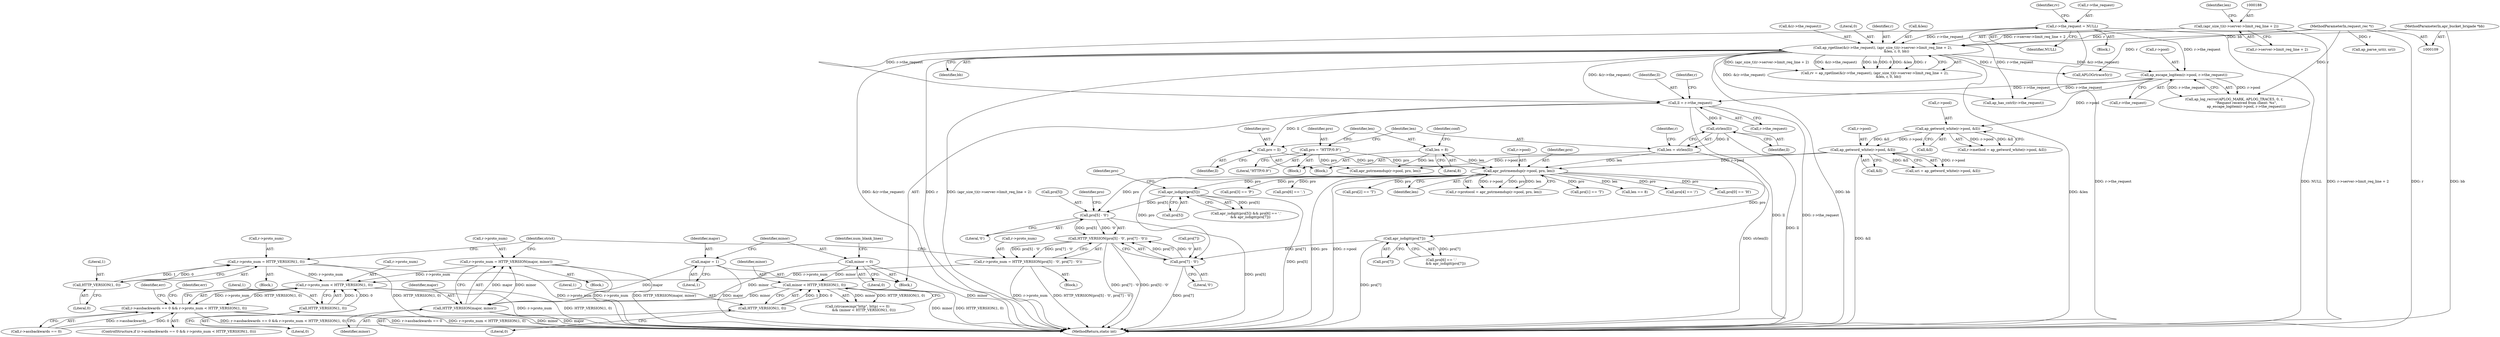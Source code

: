 digraph "0_httpd_6a974059190b8a0c7e499f4ab12fe108127099cb@pointer" {
"1000610" [label="(Call,r->proto_num < HTTP_VERSION(1, 0))"];
"1000532" [label="(Call,r->proto_num = HTTP_VERSION(major, minor))"];
"1000536" [label="(Call,HTTP_VERSION(major, minor))"];
"1000117" [label="(Call,major = 1)"];
"1000526" [label="(Call,minor < HTTP_VERSION(1, 0))"];
"1000121" [label="(Call,minor = 0)"];
"1000528" [label="(Call,HTTP_VERSION(1, 0))"];
"1000476" [label="(Call,r->proto_num = HTTP_VERSION(pro[5] - '0', pro[7] - '0'))"];
"1000480" [label="(Call,HTTP_VERSION(pro[5] - '0', pro[7] - '0'))"];
"1000481" [label="(Call,pro[5] - '0')"];
"1000419" [label="(Call,apr_pstrmemdup(r->pool, pro, len))"];
"1000305" [label="(Call,ap_getword_white(r->pool, &ll))"];
"1000297" [label="(Call,ap_getword_white(r->pool, &ll))"];
"1000276" [label="(Call,ap_escape_logitem(r->pool, r->the_request))"];
"1000175" [label="(Call,r->the_request = NULL)"];
"1000182" [label="(Call,ap_rgetline(&(r->the_request), (apr_size_t)(r->server->limit_req_line + 2),\n                         &len, r, 0, bb))"];
"1000187" [label="(Call,(apr_size_t)(r->server->limit_req_line + 2))"];
"1000110" [label="(MethodParameterIn,request_rec *r)"];
"1000111" [label="(MethodParameterIn,apr_bucket_brigade *bb)"];
"1000352" [label="(Call,pro = ll)"];
"1000288" [label="(Call,ll = r->the_request)"];
"1000366" [label="(Call,pro = \"HTTP/0.9\")"];
"1000355" [label="(Call,len = strlen(ll))"];
"1000357" [label="(Call,strlen(ll))"];
"1000369" [label="(Call,len = 8)"];
"1000461" [label="(Call,apr_isdigit(pro[5]))"];
"1000486" [label="(Call,pro[7] - '0')"];
"1000471" [label="(Call,apr_isdigit(pro[7]))"];
"1000541" [label="(Call,r->proto_num = HTTP_VERSION(1, 0))"];
"1000545" [label="(Call,HTTP_VERSION(1, 0))"];
"1000614" [label="(Call,HTTP_VERSION(1, 0))"];
"1000604" [label="(Call,r->assbackwards == 0 && r->proto_num < HTTP_VERSION(1, 0))"];
"1000465" [label="(Call,pro[6] == '.'\n        && apr_isdigit(pro[7]))"];
"1000388" [label="(Call,apr_pstrmemdup(r->pool, pro, len))"];
"1000443" [label="(Call,pro[2] == 'T')"];
"1000277" [label="(Call,r->pool)"];
"1000420" [label="(Call,r->pool)"];
"1000118" [label="(Identifier,major)"];
"1000367" [label="(Identifier,pro)"];
"1000536" [label="(Call,HTTP_VERSION(major, minor))"];
"1000623" [label="(Identifier,err)"];
"1000357" [label="(Call,strlen(ll))"];
"1000604" [label="(Call,r->assbackwards == 0 && r->proto_num < HTTP_VERSION(1, 0))"];
"1000187" [label="(Call,(apr_size_t)(r->server->limit_req_line + 2))"];
"1000417" [label="(Identifier,r)"];
"1000369" [label="(Call,len = 8)"];
"1000547" [label="(Literal,0)"];
"1000183" [label="(Call,&(r->the_request))"];
"1000615" [label="(Literal,1)"];
"1000472" [label="(Call,pro[7])"];
"1000375" [label="(Identifier,conf)"];
"1000301" [label="(Call,&ll)"];
"1000175" [label="(Call,r->the_request = NULL)"];
"1000371" [label="(Literal,8)"];
"1000298" [label="(Call,r->pool)"];
"1000180" [label="(Call,rv = ap_rgetline(&(r->the_request), (apr_size_t)(r->server->limit_req_line + 2),\n                         &len, r, 0, bb))"];
"1000297" [label="(Call,ap_getword_white(r->pool, &ll))"];
"1000355" [label="(Call,len = strlen(ll))"];
"1000179" [label="(Identifier,NULL)"];
"1000486" [label="(Call,pro[7] - '0')"];
"1000181" [label="(Identifier,rv)"];
"1000270" [label="(Call,ap_log_rerror(APLOG_MARK, APLOG_TRACE5, 0, r,\n                      \"Request received from client: %s\",\n                      ap_escape_logitem(r->pool, r->the_request)))"];
"1000339" [label="(Call,ap_parse_uri(r, uri))"];
"1000199" [label="(Literal,0)"];
"1000423" [label="(Identifier,pro)"];
"1000460" [label="(Call,apr_isdigit(pro[5]) && pro[6] == '.'\n        && apr_isdigit(pro[7]))"];
"1000173" [label="(Block,)"];
"1000520" [label="(Call,(strcasecmp(\"http\", http) == 0)\n            && (minor < HTTP_VERSION(1, 0)))"];
"1000526" [label="(Call,minor < HTTP_VERSION(1, 0))"];
"1000541" [label="(Call,r->proto_num = HTTP_VERSION(1, 0))"];
"1000366" [label="(Call,pro = \"HTTP/0.9\")"];
"1000542" [label="(Call,r->proto_num)"];
"1000480" [label="(Call,HTTP_VERSION(pro[5] - '0', pro[7] - '0'))"];
"1000123" [label="(Literal,0)"];
"1000424" [label="(Identifier,len)"];
"1000119" [label="(Literal,1)"];
"1000198" [label="(Identifier,r)"];
"1000537" [label="(Identifier,major)"];
"1000485" [label="(Literal,'0')"];
"1000415" [label="(Call,r->protocol = apr_pstrmemdup(r->pool, pro, len))"];
"1000419" [label="(Call,apr_pstrmemdup(r->pool, pro, len))"];
"1000117" [label="(Call,major = 1)"];
"1000189" [label="(Call,r->server->limit_req_line + 2)"];
"1000306" [label="(Call,r->pool)"];
"1000352" [label="(Call,pro = ll)"];
"1000437" [label="(Call,pro[1] == 'T')"];
"1000530" [label="(Literal,0)"];
"1000635" [label="(MethodReturn,static int)"];
"1000303" [label="(Call,uri = ap_getword_white(r->pool, &ll))"];
"1000305" [label="(Call,ap_getword_white(r->pool, &ll))"];
"1000549" [label="(Identifier,strict)"];
"1000427" [label="(Call,len == 8)"];
"1000540" [label="(Block,)"];
"1000532" [label="(Call,r->proto_num = HTTP_VERSION(major, minor))"];
"1000267" [label="(Call,APLOGrtrace5(r))"];
"1000455" [label="(Call,pro[4] == '/')"];
"1000488" [label="(Identifier,pro)"];
"1000461" [label="(Call,apr_isdigit(pro[5]))"];
"1000476" [label="(Call,r->proto_num = HTTP_VERSION(pro[5] - '0', pro[7] - '0'))"];
"1000200" [label="(Identifier,bb)"];
"1000309" [label="(Call,&ll)"];
"1000110" [label="(MethodParameterIn,request_rec *r)"];
"1000531" [label="(Block,)"];
"1000475" [label="(Block,)"];
"1000197" [label="(Identifier,len)"];
"1000468" [label="(Identifier,pro)"];
"1000176" [label="(Call,r->the_request)"];
"1000431" [label="(Call,pro[0] == 'H')"];
"1000614" [label="(Call,HTTP_VERSION(1, 0))"];
"1000546" [label="(Literal,1)"];
"1000121" [label="(Call,minor = 0)"];
"1000112" [label="(Block,)"];
"1000290" [label="(Call,r->the_request)"];
"1000619" [label="(Identifier,err)"];
"1000490" [label="(Literal,'0')"];
"1000346" [label="(Block,)"];
"1000196" [label="(Call,&len)"];
"1000538" [label="(Identifier,minor)"];
"1000293" [label="(Call,r->method = ap_getword_white(r->pool, &ll))"];
"1000545" [label="(Call,HTTP_VERSION(1, 0))"];
"1000122" [label="(Identifier,minor)"];
"1000471" [label="(Call,apr_isdigit(pro[7]))"];
"1000449" [label="(Call,pro[3] == 'P')"];
"1000276" [label="(Call,ap_escape_logitem(r->pool, r->the_request))"];
"1000603" [label="(ControlStructure,if (r->assbackwards == 0 && r->proto_num < HTTP_VERSION(1, 0)))"];
"1000605" [label="(Call,r->assbackwards == 0)"];
"1000288" [label="(Call,ll = r->the_request)"];
"1000529" [label="(Literal,1)"];
"1000610" [label="(Call,r->proto_num < HTTP_VERSION(1, 0))"];
"1000289" [label="(Identifier,ll)"];
"1000477" [label="(Call,r->proto_num)"];
"1000280" [label="(Call,r->the_request)"];
"1000128" [label="(Identifier,num_blank_lines)"];
"1000368" [label="(Literal,\"HTTP/0.9\")"];
"1000295" [label="(Identifier,r)"];
"1000354" [label="(Identifier,ll)"];
"1000182" [label="(Call,ap_rgetline(&(r->the_request), (apr_size_t)(r->server->limit_req_line + 2),\n                         &len, r, 0, bb))"];
"1000487" [label="(Call,pro[7])"];
"1000611" [label="(Call,r->proto_num)"];
"1000466" [label="(Call,pro[6] == '.')"];
"1000370" [label="(Identifier,len)"];
"1000528" [label="(Call,HTTP_VERSION(1, 0))"];
"1000111" [label="(MethodParameterIn,apr_bucket_brigade *bb)"];
"1000356" [label="(Identifier,len)"];
"1000358" [label="(Identifier,ll)"];
"1000616" [label="(Literal,0)"];
"1000482" [label="(Call,pro[5])"];
"1000556" [label="(Call,ap_has_cntrl(r->the_request))"];
"1000360" [label="(Block,)"];
"1000353" [label="(Identifier,pro)"];
"1000462" [label="(Call,pro[5])"];
"1000481" [label="(Call,pro[5] - '0')"];
"1000527" [label="(Identifier,minor)"];
"1000533" [label="(Call,r->proto_num)"];
"1000610" -> "1000604"  [label="AST: "];
"1000610" -> "1000614"  [label="CFG: "];
"1000611" -> "1000610"  [label="AST: "];
"1000614" -> "1000610"  [label="AST: "];
"1000604" -> "1000610"  [label="CFG: "];
"1000610" -> "1000635"  [label="DDG: HTTP_VERSION(1, 0)"];
"1000610" -> "1000635"  [label="DDG: r->proto_num"];
"1000610" -> "1000604"  [label="DDG: r->proto_num"];
"1000610" -> "1000604"  [label="DDG: HTTP_VERSION(1, 0)"];
"1000532" -> "1000610"  [label="DDG: r->proto_num"];
"1000476" -> "1000610"  [label="DDG: r->proto_num"];
"1000541" -> "1000610"  [label="DDG: r->proto_num"];
"1000614" -> "1000610"  [label="DDG: 1"];
"1000614" -> "1000610"  [label="DDG: 0"];
"1000532" -> "1000531"  [label="AST: "];
"1000532" -> "1000536"  [label="CFG: "];
"1000533" -> "1000532"  [label="AST: "];
"1000536" -> "1000532"  [label="AST: "];
"1000549" -> "1000532"  [label="CFG: "];
"1000532" -> "1000635"  [label="DDG: r->proto_num"];
"1000532" -> "1000635"  [label="DDG: HTTP_VERSION(major, minor)"];
"1000536" -> "1000532"  [label="DDG: major"];
"1000536" -> "1000532"  [label="DDG: minor"];
"1000536" -> "1000538"  [label="CFG: "];
"1000537" -> "1000536"  [label="AST: "];
"1000538" -> "1000536"  [label="AST: "];
"1000536" -> "1000635"  [label="DDG: minor"];
"1000536" -> "1000635"  [label="DDG: major"];
"1000117" -> "1000536"  [label="DDG: major"];
"1000526" -> "1000536"  [label="DDG: minor"];
"1000121" -> "1000536"  [label="DDG: minor"];
"1000117" -> "1000112"  [label="AST: "];
"1000117" -> "1000119"  [label="CFG: "];
"1000118" -> "1000117"  [label="AST: "];
"1000119" -> "1000117"  [label="AST: "];
"1000122" -> "1000117"  [label="CFG: "];
"1000117" -> "1000635"  [label="DDG: major"];
"1000526" -> "1000520"  [label="AST: "];
"1000526" -> "1000528"  [label="CFG: "];
"1000527" -> "1000526"  [label="AST: "];
"1000528" -> "1000526"  [label="AST: "];
"1000520" -> "1000526"  [label="CFG: "];
"1000526" -> "1000635"  [label="DDG: HTTP_VERSION(1, 0)"];
"1000526" -> "1000635"  [label="DDG: minor"];
"1000526" -> "1000520"  [label="DDG: minor"];
"1000526" -> "1000520"  [label="DDG: HTTP_VERSION(1, 0)"];
"1000121" -> "1000526"  [label="DDG: minor"];
"1000528" -> "1000526"  [label="DDG: 1"];
"1000528" -> "1000526"  [label="DDG: 0"];
"1000121" -> "1000112"  [label="AST: "];
"1000121" -> "1000123"  [label="CFG: "];
"1000122" -> "1000121"  [label="AST: "];
"1000123" -> "1000121"  [label="AST: "];
"1000128" -> "1000121"  [label="CFG: "];
"1000121" -> "1000635"  [label="DDG: minor"];
"1000528" -> "1000530"  [label="CFG: "];
"1000529" -> "1000528"  [label="AST: "];
"1000530" -> "1000528"  [label="AST: "];
"1000476" -> "1000475"  [label="AST: "];
"1000476" -> "1000480"  [label="CFG: "];
"1000477" -> "1000476"  [label="AST: "];
"1000480" -> "1000476"  [label="AST: "];
"1000549" -> "1000476"  [label="CFG: "];
"1000476" -> "1000635"  [label="DDG: r->proto_num"];
"1000476" -> "1000635"  [label="DDG: HTTP_VERSION(pro[5] - '0', pro[7] - '0')"];
"1000480" -> "1000476"  [label="DDG: pro[5] - '0'"];
"1000480" -> "1000476"  [label="DDG: pro[7] - '0'"];
"1000480" -> "1000486"  [label="CFG: "];
"1000481" -> "1000480"  [label="AST: "];
"1000486" -> "1000480"  [label="AST: "];
"1000480" -> "1000635"  [label="DDG: pro[7] - '0'"];
"1000480" -> "1000635"  [label="DDG: pro[5] - '0'"];
"1000481" -> "1000480"  [label="DDG: pro[5]"];
"1000481" -> "1000480"  [label="DDG: '0'"];
"1000486" -> "1000480"  [label="DDG: pro[7]"];
"1000486" -> "1000480"  [label="DDG: '0'"];
"1000481" -> "1000485"  [label="CFG: "];
"1000482" -> "1000481"  [label="AST: "];
"1000485" -> "1000481"  [label="AST: "];
"1000488" -> "1000481"  [label="CFG: "];
"1000481" -> "1000635"  [label="DDG: pro[5]"];
"1000419" -> "1000481"  [label="DDG: pro"];
"1000461" -> "1000481"  [label="DDG: pro[5]"];
"1000419" -> "1000415"  [label="AST: "];
"1000419" -> "1000424"  [label="CFG: "];
"1000420" -> "1000419"  [label="AST: "];
"1000423" -> "1000419"  [label="AST: "];
"1000424" -> "1000419"  [label="AST: "];
"1000415" -> "1000419"  [label="CFG: "];
"1000419" -> "1000635"  [label="DDG: r->pool"];
"1000419" -> "1000635"  [label="DDG: pro"];
"1000419" -> "1000415"  [label="DDG: r->pool"];
"1000419" -> "1000415"  [label="DDG: pro"];
"1000419" -> "1000415"  [label="DDG: len"];
"1000305" -> "1000419"  [label="DDG: r->pool"];
"1000352" -> "1000419"  [label="DDG: pro"];
"1000366" -> "1000419"  [label="DDG: pro"];
"1000355" -> "1000419"  [label="DDG: len"];
"1000369" -> "1000419"  [label="DDG: len"];
"1000419" -> "1000427"  [label="DDG: len"];
"1000419" -> "1000431"  [label="DDG: pro"];
"1000419" -> "1000437"  [label="DDG: pro"];
"1000419" -> "1000443"  [label="DDG: pro"];
"1000419" -> "1000449"  [label="DDG: pro"];
"1000419" -> "1000455"  [label="DDG: pro"];
"1000419" -> "1000461"  [label="DDG: pro"];
"1000419" -> "1000466"  [label="DDG: pro"];
"1000419" -> "1000471"  [label="DDG: pro"];
"1000419" -> "1000486"  [label="DDG: pro"];
"1000305" -> "1000303"  [label="AST: "];
"1000305" -> "1000309"  [label="CFG: "];
"1000306" -> "1000305"  [label="AST: "];
"1000309" -> "1000305"  [label="AST: "];
"1000303" -> "1000305"  [label="CFG: "];
"1000305" -> "1000635"  [label="DDG: &ll"];
"1000305" -> "1000303"  [label="DDG: r->pool"];
"1000305" -> "1000303"  [label="DDG: &ll"];
"1000297" -> "1000305"  [label="DDG: r->pool"];
"1000297" -> "1000305"  [label="DDG: &ll"];
"1000305" -> "1000388"  [label="DDG: r->pool"];
"1000297" -> "1000293"  [label="AST: "];
"1000297" -> "1000301"  [label="CFG: "];
"1000298" -> "1000297"  [label="AST: "];
"1000301" -> "1000297"  [label="AST: "];
"1000293" -> "1000297"  [label="CFG: "];
"1000297" -> "1000293"  [label="DDG: r->pool"];
"1000297" -> "1000293"  [label="DDG: &ll"];
"1000276" -> "1000297"  [label="DDG: r->pool"];
"1000276" -> "1000270"  [label="AST: "];
"1000276" -> "1000280"  [label="CFG: "];
"1000277" -> "1000276"  [label="AST: "];
"1000280" -> "1000276"  [label="AST: "];
"1000270" -> "1000276"  [label="CFG: "];
"1000276" -> "1000270"  [label="DDG: r->pool"];
"1000276" -> "1000270"  [label="DDG: r->the_request"];
"1000175" -> "1000276"  [label="DDG: r->the_request"];
"1000182" -> "1000276"  [label="DDG: &(r->the_request)"];
"1000276" -> "1000288"  [label="DDG: r->the_request"];
"1000276" -> "1000556"  [label="DDG: r->the_request"];
"1000175" -> "1000173"  [label="AST: "];
"1000175" -> "1000179"  [label="CFG: "];
"1000176" -> "1000175"  [label="AST: "];
"1000179" -> "1000175"  [label="AST: "];
"1000181" -> "1000175"  [label="CFG: "];
"1000175" -> "1000635"  [label="DDG: NULL"];
"1000175" -> "1000635"  [label="DDG: r->the_request"];
"1000175" -> "1000182"  [label="DDG: r->the_request"];
"1000175" -> "1000288"  [label="DDG: r->the_request"];
"1000175" -> "1000556"  [label="DDG: r->the_request"];
"1000182" -> "1000180"  [label="AST: "];
"1000182" -> "1000200"  [label="CFG: "];
"1000183" -> "1000182"  [label="AST: "];
"1000187" -> "1000182"  [label="AST: "];
"1000196" -> "1000182"  [label="AST: "];
"1000198" -> "1000182"  [label="AST: "];
"1000199" -> "1000182"  [label="AST: "];
"1000200" -> "1000182"  [label="AST: "];
"1000180" -> "1000182"  [label="CFG: "];
"1000182" -> "1000635"  [label="DDG: (apr_size_t)(r->server->limit_req_line + 2)"];
"1000182" -> "1000635"  [label="DDG: bb"];
"1000182" -> "1000635"  [label="DDG: &len"];
"1000182" -> "1000635"  [label="DDG: &(r->the_request)"];
"1000182" -> "1000635"  [label="DDG: r"];
"1000182" -> "1000180"  [label="DDG: (apr_size_t)(r->server->limit_req_line + 2)"];
"1000182" -> "1000180"  [label="DDG: &(r->the_request)"];
"1000182" -> "1000180"  [label="DDG: bb"];
"1000182" -> "1000180"  [label="DDG: 0"];
"1000182" -> "1000180"  [label="DDG: &len"];
"1000182" -> "1000180"  [label="DDG: r"];
"1000187" -> "1000182"  [label="DDG: r->server->limit_req_line + 2"];
"1000110" -> "1000182"  [label="DDG: r"];
"1000111" -> "1000182"  [label="DDG: bb"];
"1000182" -> "1000267"  [label="DDG: r"];
"1000182" -> "1000288"  [label="DDG: &(r->the_request)"];
"1000182" -> "1000556"  [label="DDG: &(r->the_request)"];
"1000187" -> "1000189"  [label="CFG: "];
"1000188" -> "1000187"  [label="AST: "];
"1000189" -> "1000187"  [label="AST: "];
"1000197" -> "1000187"  [label="CFG: "];
"1000187" -> "1000635"  [label="DDG: r->server->limit_req_line + 2"];
"1000110" -> "1000109"  [label="AST: "];
"1000110" -> "1000635"  [label="DDG: r"];
"1000110" -> "1000267"  [label="DDG: r"];
"1000110" -> "1000270"  [label="DDG: r"];
"1000110" -> "1000339"  [label="DDG: r"];
"1000111" -> "1000109"  [label="AST: "];
"1000111" -> "1000635"  [label="DDG: bb"];
"1000352" -> "1000346"  [label="AST: "];
"1000352" -> "1000354"  [label="CFG: "];
"1000353" -> "1000352"  [label="AST: "];
"1000354" -> "1000352"  [label="AST: "];
"1000356" -> "1000352"  [label="CFG: "];
"1000288" -> "1000352"  [label="DDG: ll"];
"1000288" -> "1000112"  [label="AST: "];
"1000288" -> "1000290"  [label="CFG: "];
"1000289" -> "1000288"  [label="AST: "];
"1000290" -> "1000288"  [label="AST: "];
"1000295" -> "1000288"  [label="CFG: "];
"1000288" -> "1000635"  [label="DDG: r->the_request"];
"1000288" -> "1000635"  [label="DDG: ll"];
"1000288" -> "1000357"  [label="DDG: ll"];
"1000366" -> "1000360"  [label="AST: "];
"1000366" -> "1000368"  [label="CFG: "];
"1000367" -> "1000366"  [label="AST: "];
"1000368" -> "1000366"  [label="AST: "];
"1000370" -> "1000366"  [label="CFG: "];
"1000366" -> "1000388"  [label="DDG: pro"];
"1000355" -> "1000346"  [label="AST: "];
"1000355" -> "1000357"  [label="CFG: "];
"1000356" -> "1000355"  [label="AST: "];
"1000357" -> "1000355"  [label="AST: "];
"1000417" -> "1000355"  [label="CFG: "];
"1000355" -> "1000635"  [label="DDG: strlen(ll)"];
"1000357" -> "1000355"  [label="DDG: ll"];
"1000357" -> "1000358"  [label="CFG: "];
"1000358" -> "1000357"  [label="AST: "];
"1000357" -> "1000635"  [label="DDG: ll"];
"1000369" -> "1000360"  [label="AST: "];
"1000369" -> "1000371"  [label="CFG: "];
"1000370" -> "1000369"  [label="AST: "];
"1000371" -> "1000369"  [label="AST: "];
"1000375" -> "1000369"  [label="CFG: "];
"1000369" -> "1000388"  [label="DDG: len"];
"1000461" -> "1000460"  [label="AST: "];
"1000461" -> "1000462"  [label="CFG: "];
"1000462" -> "1000461"  [label="AST: "];
"1000468" -> "1000461"  [label="CFG: "];
"1000460" -> "1000461"  [label="CFG: "];
"1000461" -> "1000635"  [label="DDG: pro[5]"];
"1000461" -> "1000460"  [label="DDG: pro[5]"];
"1000486" -> "1000490"  [label="CFG: "];
"1000487" -> "1000486"  [label="AST: "];
"1000490" -> "1000486"  [label="AST: "];
"1000486" -> "1000635"  [label="DDG: pro[7]"];
"1000471" -> "1000486"  [label="DDG: pro[7]"];
"1000471" -> "1000465"  [label="AST: "];
"1000471" -> "1000472"  [label="CFG: "];
"1000472" -> "1000471"  [label="AST: "];
"1000465" -> "1000471"  [label="CFG: "];
"1000471" -> "1000635"  [label="DDG: pro[7]"];
"1000471" -> "1000465"  [label="DDG: pro[7]"];
"1000541" -> "1000540"  [label="AST: "];
"1000541" -> "1000545"  [label="CFG: "];
"1000542" -> "1000541"  [label="AST: "];
"1000545" -> "1000541"  [label="AST: "];
"1000549" -> "1000541"  [label="CFG: "];
"1000541" -> "1000635"  [label="DDG: r->proto_num"];
"1000541" -> "1000635"  [label="DDG: HTTP_VERSION(1, 0)"];
"1000545" -> "1000541"  [label="DDG: 1"];
"1000545" -> "1000541"  [label="DDG: 0"];
"1000545" -> "1000547"  [label="CFG: "];
"1000546" -> "1000545"  [label="AST: "];
"1000547" -> "1000545"  [label="AST: "];
"1000614" -> "1000616"  [label="CFG: "];
"1000615" -> "1000614"  [label="AST: "];
"1000616" -> "1000614"  [label="AST: "];
"1000604" -> "1000603"  [label="AST: "];
"1000604" -> "1000605"  [label="CFG: "];
"1000605" -> "1000604"  [label="AST: "];
"1000619" -> "1000604"  [label="CFG: "];
"1000623" -> "1000604"  [label="CFG: "];
"1000604" -> "1000635"  [label="DDG: r->proto_num < HTTP_VERSION(1, 0)"];
"1000604" -> "1000635"  [label="DDG: r->assbackwards == 0 && r->proto_num < HTTP_VERSION(1, 0)"];
"1000604" -> "1000635"  [label="DDG: r->assbackwards == 0"];
"1000605" -> "1000604"  [label="DDG: r->assbackwards"];
"1000605" -> "1000604"  [label="DDG: 0"];
}
